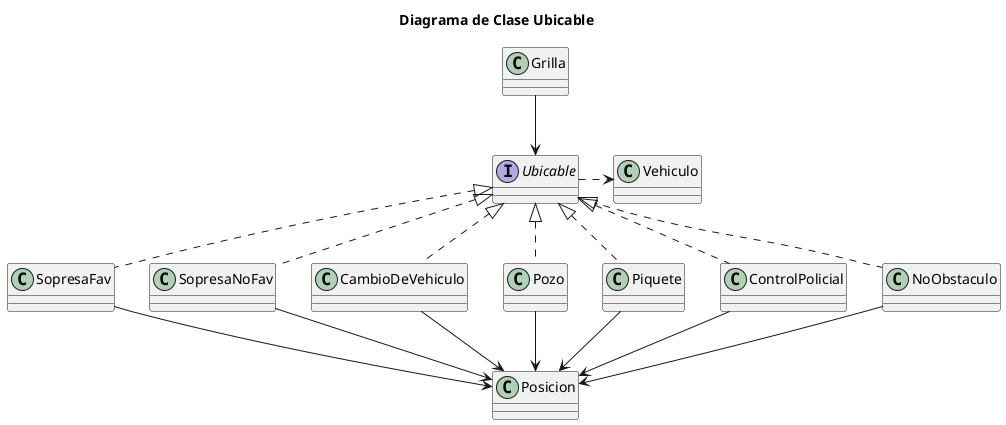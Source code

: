 @startuml
title Diagrama de Clase Ubicable
Grilla -d-> Ubicable
Ubicable .r.> Vehiculo

SopresaFav .u.|> Ubicable
SopresaNoFav .u.|> Ubicable
CambioDeVehiculo .u.|>  Ubicable
Pozo .u.|> Ubicable
Piquete .u.|> Ubicable
ControlPolicial .u.|> Ubicable
NoObstaculo .u.|> Ubicable

SopresaFav -d-> Posicion
SopresaNoFav -d-> Posicion
CambioDeVehiculo -d-> Posicion
Pozo -d-> Posicion
Piquete -d-> Posicion
ControlPolicial -d-> Posicion
NoObstaculo -d-> Posicion

interface Ubicable

@enduml